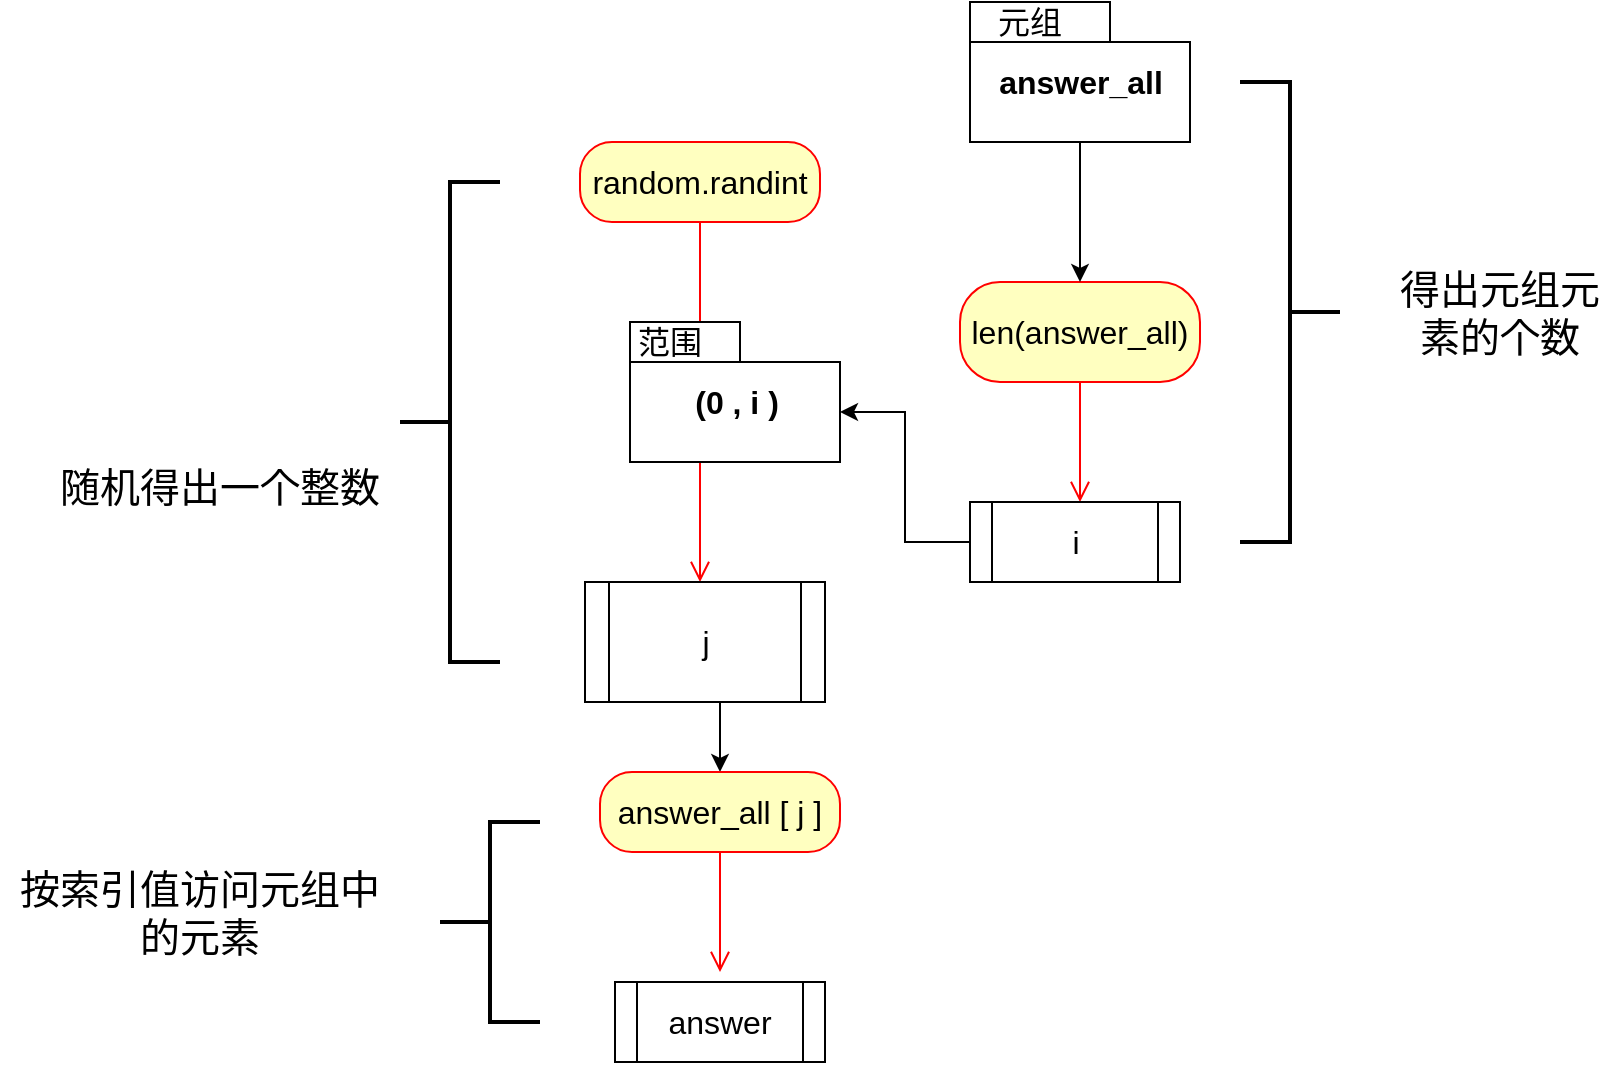 <mxfile version="14.2.6" type="github">
  <diagram id="C5RBs43oDa-KdzZeNtuy" name="Page-1">
    <mxGraphModel dx="1303" dy="842" grid="1" gridSize="10" guides="1" tooltips="1" connect="1" arrows="1" fold="1" page="1" pageScale="1" pageWidth="827" pageHeight="1169" math="0" shadow="0">
      <root>
        <mxCell id="WIyWlLk6GJQsqaUBKTNV-0" />
        <mxCell id="WIyWlLk6GJQsqaUBKTNV-1" parent="WIyWlLk6GJQsqaUBKTNV-0" />
        <mxCell id="GLsVyXLb8wuRiHEod_1v-1" value="random.randint" style="rounded=1;whiteSpace=wrap;html=1;arcSize=40;fontColor=#000000;fillColor=#ffffc0;strokeColor=#ff0000;fontSize=16;" vertex="1" parent="WIyWlLk6GJQsqaUBKTNV-1">
          <mxGeometry x="570" y="220" width="120" height="40" as="geometry" />
        </mxCell>
        <mxCell id="GLsVyXLb8wuRiHEod_1v-2" value="" style="edgeStyle=orthogonalEdgeStyle;html=1;verticalAlign=bottom;endArrow=open;endSize=8;strokeColor=#ff0000;fontSize=16;" edge="1" source="GLsVyXLb8wuRiHEod_1v-1" parent="WIyWlLk6GJQsqaUBKTNV-1">
          <mxGeometry relative="1" as="geometry">
            <mxPoint x="630" y="440" as="targetPoint" />
          </mxGeometry>
        </mxCell>
        <mxCell id="GLsVyXLb8wuRiHEod_1v-4" value="&lt;div style=&quot;font-size: 16px;&quot;&gt;&lt;span style=&quot;font-size: 16px;&quot;&gt;len(answer_all)&lt;/span&gt;&lt;br style=&quot;font-size: 16px;&quot;&gt;&lt;/div&gt;" style="rounded=1;whiteSpace=wrap;html=1;arcSize=40;fontColor=#000000;fillColor=#ffffc0;strokeColor=#ff0000;fontSize=16;" vertex="1" parent="WIyWlLk6GJQsqaUBKTNV-1">
          <mxGeometry x="760" y="290" width="120" height="50" as="geometry" />
        </mxCell>
        <mxCell id="GLsVyXLb8wuRiHEod_1v-5" value="" style="edgeStyle=orthogonalEdgeStyle;html=1;verticalAlign=bottom;endArrow=open;endSize=8;strokeColor=#ff0000;fontSize=16;" edge="1" source="GLsVyXLb8wuRiHEod_1v-4" parent="WIyWlLk6GJQsqaUBKTNV-1">
          <mxGeometry relative="1" as="geometry">
            <mxPoint x="820" y="400" as="targetPoint" />
          </mxGeometry>
        </mxCell>
        <mxCell id="GLsVyXLb8wuRiHEod_1v-9" value="" style="group;fontSize=16;" vertex="1" connectable="0" parent="WIyWlLk6GJQsqaUBKTNV-1">
          <mxGeometry x="765" y="150" width="110" height="70" as="geometry" />
        </mxCell>
        <mxCell id="GLsVyXLb8wuRiHEod_1v-6" value="answer_all" style="shape=folder;fontStyle=1;spacingTop=10;tabWidth=70;tabHeight=20;tabPosition=left;html=1;fontSize=16;" vertex="1" parent="GLsVyXLb8wuRiHEod_1v-9">
          <mxGeometry width="110" height="70" as="geometry" />
        </mxCell>
        <mxCell id="GLsVyXLb8wuRiHEod_1v-7" value="元组" style="text;html=1;strokeColor=none;fillColor=none;align=center;verticalAlign=middle;whiteSpace=wrap;rounded=0;fontSize=16;" vertex="1" parent="GLsVyXLb8wuRiHEod_1v-9">
          <mxGeometry x="10" width="40" height="20" as="geometry" />
        </mxCell>
        <mxCell id="GLsVyXLb8wuRiHEod_1v-10" value="" style="group;fontSize=16;" vertex="1" connectable="0" parent="WIyWlLk6GJQsqaUBKTNV-1">
          <mxGeometry x="595" y="310" width="105" height="70" as="geometry" />
        </mxCell>
        <mxCell id="GLsVyXLb8wuRiHEod_1v-3" value="(0 , i )" style="shape=folder;fontStyle=1;spacingTop=10;tabWidth=55;tabHeight=20;tabPosition=left;html=1;fontSize=16;" vertex="1" parent="GLsVyXLb8wuRiHEod_1v-10">
          <mxGeometry width="105" height="70" as="geometry" />
        </mxCell>
        <mxCell id="GLsVyXLb8wuRiHEod_1v-8" value="范围" style="text;html=1;strokeColor=none;fillColor=none;align=center;verticalAlign=middle;whiteSpace=wrap;rounded=0;fontSize=16;" vertex="1" parent="GLsVyXLb8wuRiHEod_1v-10">
          <mxGeometry width="40" height="20" as="geometry" />
        </mxCell>
        <mxCell id="GLsVyXLb8wuRiHEod_1v-13" style="edgeStyle=orthogonalEdgeStyle;rounded=0;orthogonalLoop=1;jettySize=auto;html=1;exitX=0.5;exitY=1;exitDx=0;exitDy=0;exitPerimeter=0;fontSize=16;" edge="1" parent="WIyWlLk6GJQsqaUBKTNV-1" source="GLsVyXLb8wuRiHEod_1v-6" target="GLsVyXLb8wuRiHEod_1v-4">
          <mxGeometry relative="1" as="geometry" />
        </mxCell>
        <mxCell id="GLsVyXLb8wuRiHEod_1v-15" style="edgeStyle=orthogonalEdgeStyle;rounded=0;orthogonalLoop=1;jettySize=auto;html=1;entryX=0;entryY=0;entryDx=105;entryDy=45;entryPerimeter=0;fontSize=16;" edge="1" parent="WIyWlLk6GJQsqaUBKTNV-1" source="GLsVyXLb8wuRiHEod_1v-14" target="GLsVyXLb8wuRiHEod_1v-3">
          <mxGeometry relative="1" as="geometry" />
        </mxCell>
        <mxCell id="GLsVyXLb8wuRiHEod_1v-14" value="i" style="shape=process;whiteSpace=wrap;html=1;backgroundOutline=1;fontSize=16;" vertex="1" parent="WIyWlLk6GJQsqaUBKTNV-1">
          <mxGeometry x="765" y="400" width="105" height="40" as="geometry" />
        </mxCell>
        <mxCell id="GLsVyXLb8wuRiHEod_1v-19" style="edgeStyle=orthogonalEdgeStyle;rounded=0;orthogonalLoop=1;jettySize=auto;html=1;exitX=0.5;exitY=1;exitDx=0;exitDy=0;entryX=0.5;entryY=0;entryDx=0;entryDy=0;fontSize=16;" edge="1" parent="WIyWlLk6GJQsqaUBKTNV-1" source="GLsVyXLb8wuRiHEod_1v-16" target="GLsVyXLb8wuRiHEod_1v-17">
          <mxGeometry relative="1" as="geometry" />
        </mxCell>
        <mxCell id="GLsVyXLb8wuRiHEod_1v-16" value="j" style="shape=process;whiteSpace=wrap;html=1;backgroundOutline=1;fontSize=16;" vertex="1" parent="WIyWlLk6GJQsqaUBKTNV-1">
          <mxGeometry x="572.5" y="440" width="120" height="60" as="geometry" />
        </mxCell>
        <mxCell id="GLsVyXLb8wuRiHEod_1v-17" value="answer_all [ j ]" style="rounded=1;whiteSpace=wrap;html=1;arcSize=40;fontColor=#000000;fillColor=#ffffc0;strokeColor=#ff0000;fontSize=16;" vertex="1" parent="WIyWlLk6GJQsqaUBKTNV-1">
          <mxGeometry x="580" y="535" width="120" height="40" as="geometry" />
        </mxCell>
        <mxCell id="GLsVyXLb8wuRiHEod_1v-18" value="" style="edgeStyle=orthogonalEdgeStyle;html=1;verticalAlign=bottom;endArrow=open;endSize=8;strokeColor=#ff0000;fontSize=16;" edge="1" source="GLsVyXLb8wuRiHEod_1v-17" parent="WIyWlLk6GJQsqaUBKTNV-1">
          <mxGeometry relative="1" as="geometry">
            <mxPoint x="640" y="635" as="targetPoint" />
          </mxGeometry>
        </mxCell>
        <mxCell id="GLsVyXLb8wuRiHEod_1v-20" value="answer" style="shape=process;whiteSpace=wrap;html=1;backgroundOutline=1;fontSize=16;" vertex="1" parent="WIyWlLk6GJQsqaUBKTNV-1">
          <mxGeometry x="587.5" y="640" width="105" height="40" as="geometry" />
        </mxCell>
        <mxCell id="GLsVyXLb8wuRiHEod_1v-21" value="得出元组元素的个数" style="text;html=1;strokeColor=none;fillColor=none;align=center;verticalAlign=middle;whiteSpace=wrap;rounded=0;fontSize=20;" vertex="1" parent="WIyWlLk6GJQsqaUBKTNV-1">
          <mxGeometry x="970" y="270" width="120" height="70" as="geometry" />
        </mxCell>
        <mxCell id="GLsVyXLb8wuRiHEod_1v-23" value="&lt;font style=&quot;font-size: 20px&quot;&gt;按索引值访问元组中的元素&lt;/font&gt;" style="text;html=1;strokeColor=none;fillColor=none;align=center;verticalAlign=middle;whiteSpace=wrap;rounded=0;fontSize=16;" vertex="1" parent="WIyWlLk6GJQsqaUBKTNV-1">
          <mxGeometry x="280" y="570" width="200" height="70" as="geometry" />
        </mxCell>
        <mxCell id="GLsVyXLb8wuRiHEod_1v-24" value="" style="strokeWidth=2;html=1;shape=mxgraph.flowchart.annotation_2;align=left;labelPosition=right;pointerEvents=1;flipV=1;flipH=1;fontSize=16;" vertex="1" parent="WIyWlLk6GJQsqaUBKTNV-1">
          <mxGeometry x="900" y="190" width="50" height="230" as="geometry" />
        </mxCell>
        <mxCell id="GLsVyXLb8wuRiHEod_1v-26" value="" style="strokeWidth=2;html=1;shape=mxgraph.flowchart.annotation_2;align=left;labelPosition=right;pointerEvents=1;fillColor=none;fontSize=16;" vertex="1" parent="WIyWlLk6GJQsqaUBKTNV-1">
          <mxGeometry x="500" y="560" width="50" height="100" as="geometry" />
        </mxCell>
        <mxCell id="GLsVyXLb8wuRiHEod_1v-27" value="" style="strokeWidth=2;html=1;shape=mxgraph.flowchart.annotation_2;align=left;labelPosition=right;pointerEvents=1;fillColor=none;fontSize=16;" vertex="1" parent="WIyWlLk6GJQsqaUBKTNV-1">
          <mxGeometry x="480" y="240" width="50" height="240" as="geometry" />
        </mxCell>
        <mxCell id="GLsVyXLb8wuRiHEod_1v-28" value="&lt;font style=&quot;font-size: 20px&quot;&gt;随机得出一个整数&lt;/font&gt;" style="text;html=1;strokeColor=none;fillColor=none;align=center;verticalAlign=middle;whiteSpace=wrap;rounded=0;fontSize=22;" vertex="1" parent="WIyWlLk6GJQsqaUBKTNV-1">
          <mxGeometry x="300" y="345" width="180" height="95" as="geometry" />
        </mxCell>
      </root>
    </mxGraphModel>
  </diagram>
</mxfile>
